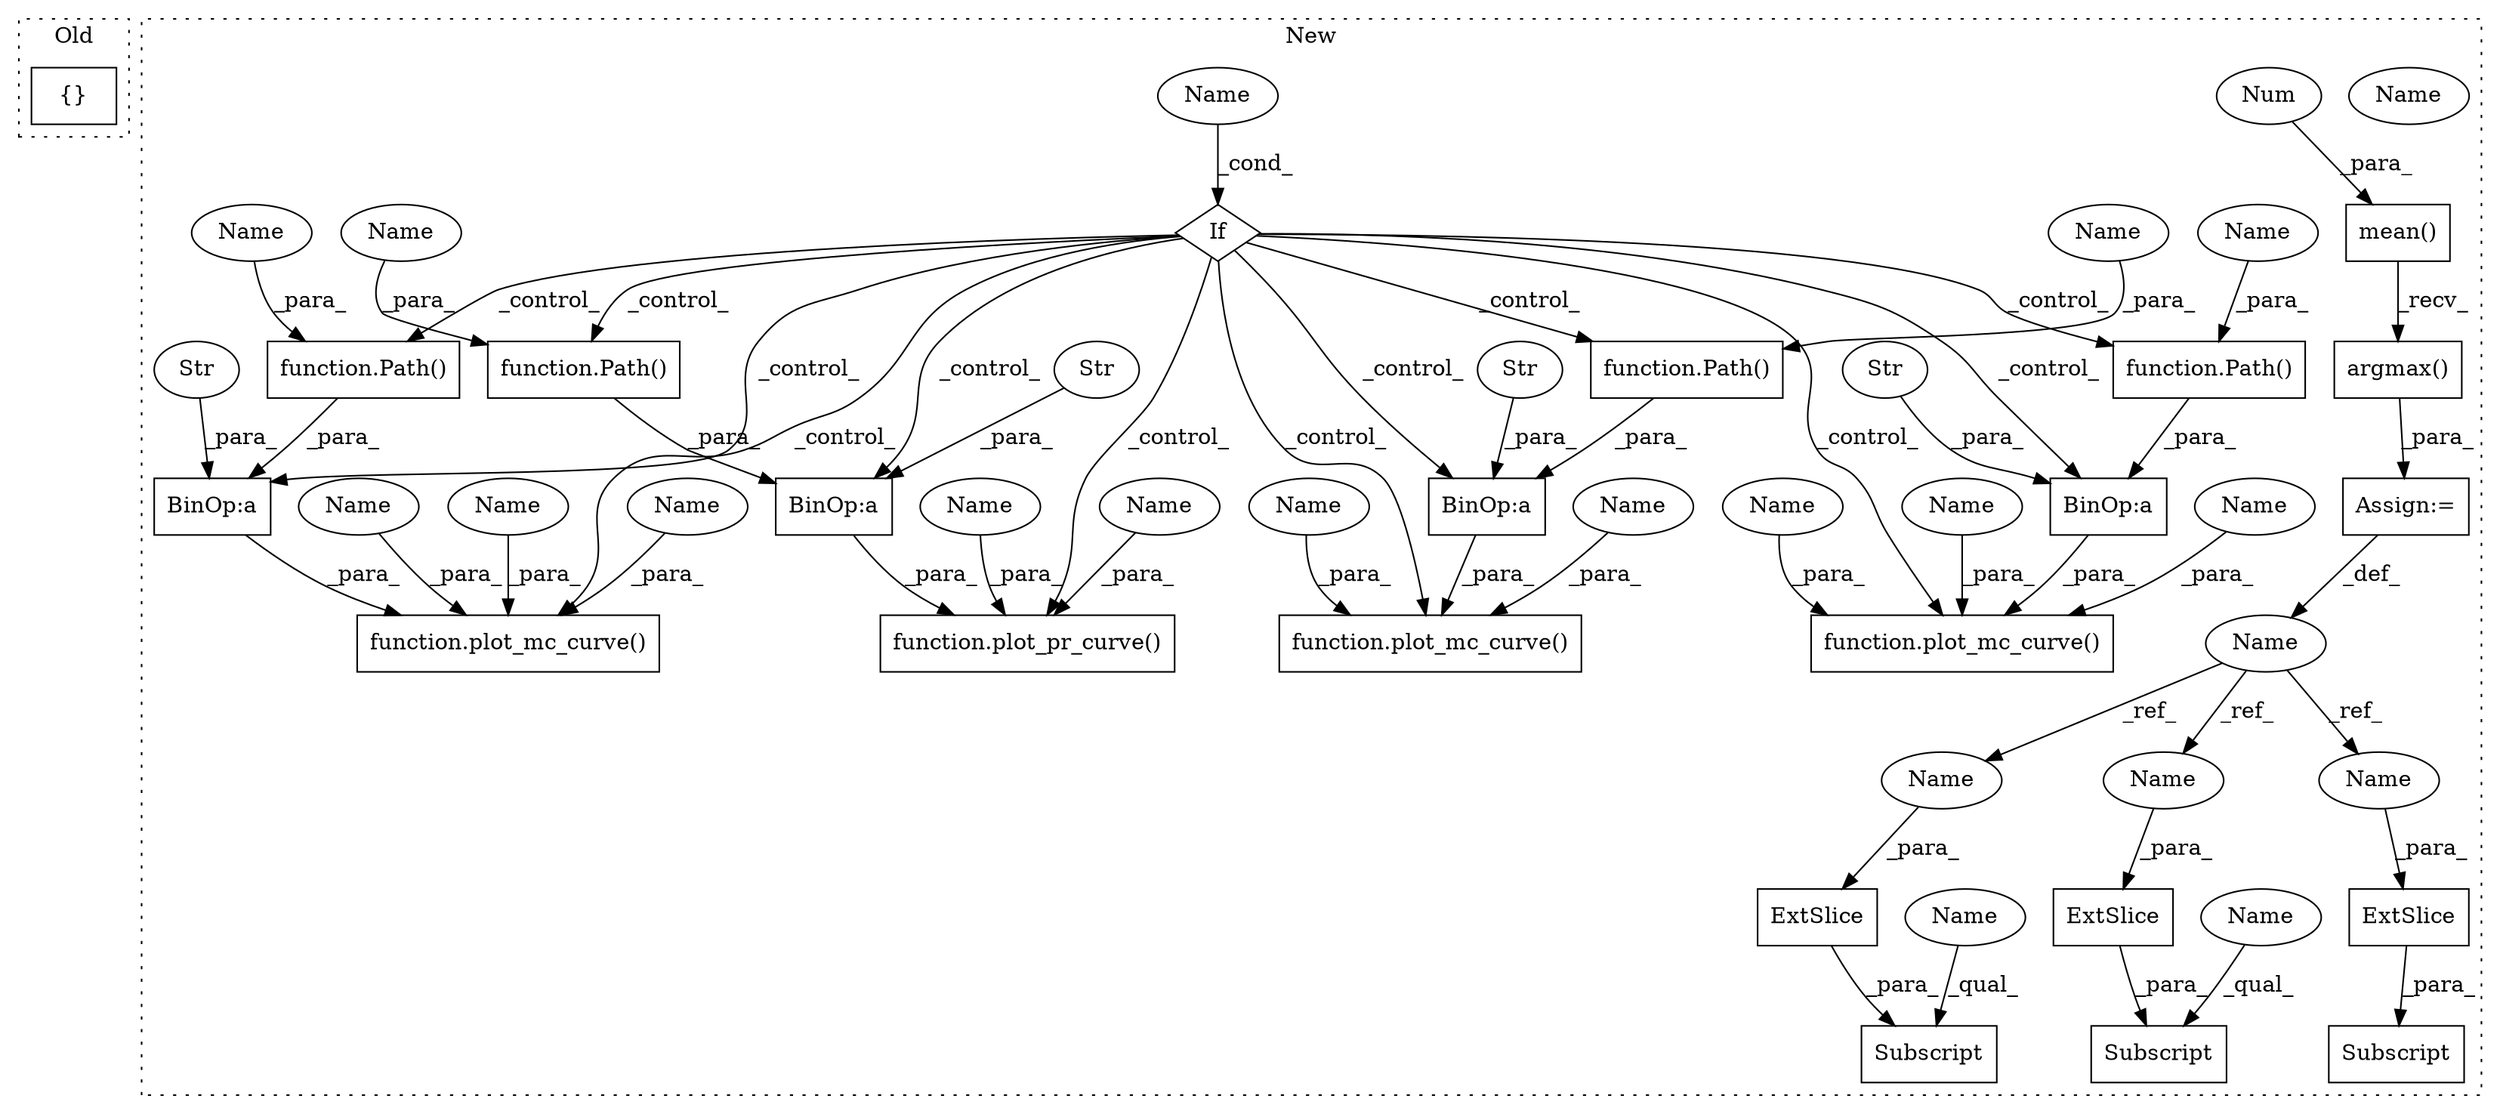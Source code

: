 digraph G {
subgraph cluster0 {
1 [label="{}" a="59" s="1392,1429" l="1,0" shape="box"];
label = "Old";
style="dotted";
}
subgraph cluster1 {
2 [label="function.plot_pr_curve()" a="75" s="2540,2604" l="14,1" shape="box"];
3 [label="If" a="96" s="2523" l="3" shape="diamond"];
4 [label="BinOp:a" a="82" s="2732" l="3" shape="box"];
5 [label="BinOp:a" a="82" s="2580" l="3" shape="box"];
6 [label="BinOp:a" a="82" s="2650" l="3" shape="box"];
7 [label="BinOp:a" a="82" s="2820" l="3" shape="box"];
8 [label="Str" a="66" s="2583" l="14" shape="ellipse"];
9 [label="Str" a="66" s="2735" l="13" shape="ellipse"];
10 [label="Str" a="66" s="2653" l="14" shape="ellipse"];
11 [label="Str" a="66" s="2823" l="13" shape="ellipse"];
12 [label="function.plot_mc_curve()" a="75" s="2785,2843" l="14,18" shape="box"];
13 [label="Subscript" a="63" s="2927,0" l="7,0" shape="box"];
14 [label="function.plot_mc_curve()" a="75" s="2697,2755" l="14,21" shape="box"];
15 [label="Subscript" a="63" s="2918,0" l="7,0" shape="box"];
16 [label="function.plot_mc_curve()" a="75" s="2614,2674" l="14,14" shape="box"];
17 [label="Name" a="87" s="2526" l="4" shape="ellipse"];
18 [label="function.Path()" a="75" s="2718,2731" l="5,1" shape="box"];
19 [label="function.Path()" a="75" s="2566,2579" l="5,1" shape="box"];
20 [label="ExtSlice" a="85" s="2927" l="1" shape="box"];
21 [label="Name" a="87" s="2867" l="1" shape="ellipse"];
22 [label="ExtSlice" a="85" s="2918" l="1" shape="box"];
23 [label="argmax()" a="75" s="2871" l="19" shape="box"];
24 [label="ExtSlice" a="85" s="2940" l="2" shape="box"];
25 [label="Subscript" a="63" s="2940,0" l="8,0" shape="box"];
26 [label="function.Path()" a="75" s="2636,2649" l="5,1" shape="box"];
27 [label="mean()" a="75" s="2871,2880" l="8,1" shape="box"];
28 [label="function.Path()" a="75" s="2806,2819" l="5,1" shape="box"];
29 [label="Num" a="76" s="2879" l="1" shape="ellipse"];
30 [label="Assign:=" a="68" s="2868" l="3" shape="box"];
31 [label="Name" a="87" s="2715" l="1" shape="ellipse"];
32 [label="Name" a="87" s="2918" l="1" shape="ellipse"];
33 [label="Name" a="87" s="2628" l="2" shape="ellipse"];
34 [label="Name" a="87" s="2799" l="2" shape="ellipse"];
35 [label="Name" a="87" s="2711" l="2" shape="ellipse"];
36 [label="Name" a="87" s="2554" l="2" shape="ellipse"];
37 [label="Name" a="87" s="2838" l="5" shape="ellipse"];
38 [label="Name" a="87" s="2750" l="5" shape="ellipse"];
39 [label="Name" a="87" s="2669" l="5" shape="ellipse"];
40 [label="Name" a="87" s="2599" l="5" shape="ellipse"];
41 [label="Name" a="87" s="2932" l="1" shape="ellipse"];
42 [label="Name" a="87" s="2946" l="1" shape="ellipse"];
43 [label="Name" a="87" s="2923" l="1" shape="ellipse"];
44 [label="Name" a="87" s="2526" l="4" shape="ellipse"];
45 [label="Name" a="87" s="2571" l="8" shape="ellipse"];
46 [label="Name" a="87" s="2641" l="8" shape="ellipse"];
47 [label="Name" a="87" s="2723" l="8" shape="ellipse"];
48 [label="Name" a="87" s="2811" l="8" shape="ellipse"];
49 [label="Name" a="87" s="2927" l="1" shape="ellipse"];
50 [label="Name" a="87" s="2803" l="1" shape="ellipse"];
label = "New";
style="dotted";
}
3 -> 12 [label="_control_"];
3 -> 4 [label="_control_"];
3 -> 18 [label="_control_"];
3 -> 5 [label="_control_"];
3 -> 19 [label="_control_"];
3 -> 14 [label="_control_"];
3 -> 2 [label="_control_"];
3 -> 26 [label="_control_"];
3 -> 16 [label="_control_"];
3 -> 28 [label="_control_"];
3 -> 7 [label="_control_"];
3 -> 6 [label="_control_"];
4 -> 14 [label="_para_"];
5 -> 2 [label="_para_"];
6 -> 16 [label="_para_"];
7 -> 12 [label="_para_"];
8 -> 5 [label="_para_"];
9 -> 4 [label="_para_"];
10 -> 6 [label="_para_"];
11 -> 7 [label="_para_"];
18 -> 4 [label="_para_"];
19 -> 5 [label="_para_"];
20 -> 13 [label="_para_"];
21 -> 43 [label="_ref_"];
21 -> 41 [label="_ref_"];
21 -> 42 [label="_ref_"];
22 -> 15 [label="_para_"];
23 -> 30 [label="_para_"];
24 -> 25 [label="_para_"];
26 -> 6 [label="_para_"];
27 -> 23 [label="_recv_"];
28 -> 7 [label="_para_"];
29 -> 27 [label="_para_"];
30 -> 21 [label="_def_"];
31 -> 14 [label="_para_"];
32 -> 15 [label="_qual_"];
33 -> 16 [label="_para_"];
34 -> 12 [label="_para_"];
35 -> 14 [label="_para_"];
36 -> 2 [label="_para_"];
37 -> 12 [label="_para_"];
38 -> 14 [label="_para_"];
39 -> 16 [label="_para_"];
40 -> 2 [label="_para_"];
41 -> 20 [label="_para_"];
42 -> 24 [label="_para_"];
43 -> 22 [label="_para_"];
44 -> 3 [label="_cond_"];
45 -> 19 [label="_para_"];
46 -> 26 [label="_para_"];
47 -> 18 [label="_para_"];
48 -> 28 [label="_para_"];
49 -> 13 [label="_qual_"];
50 -> 12 [label="_para_"];
}